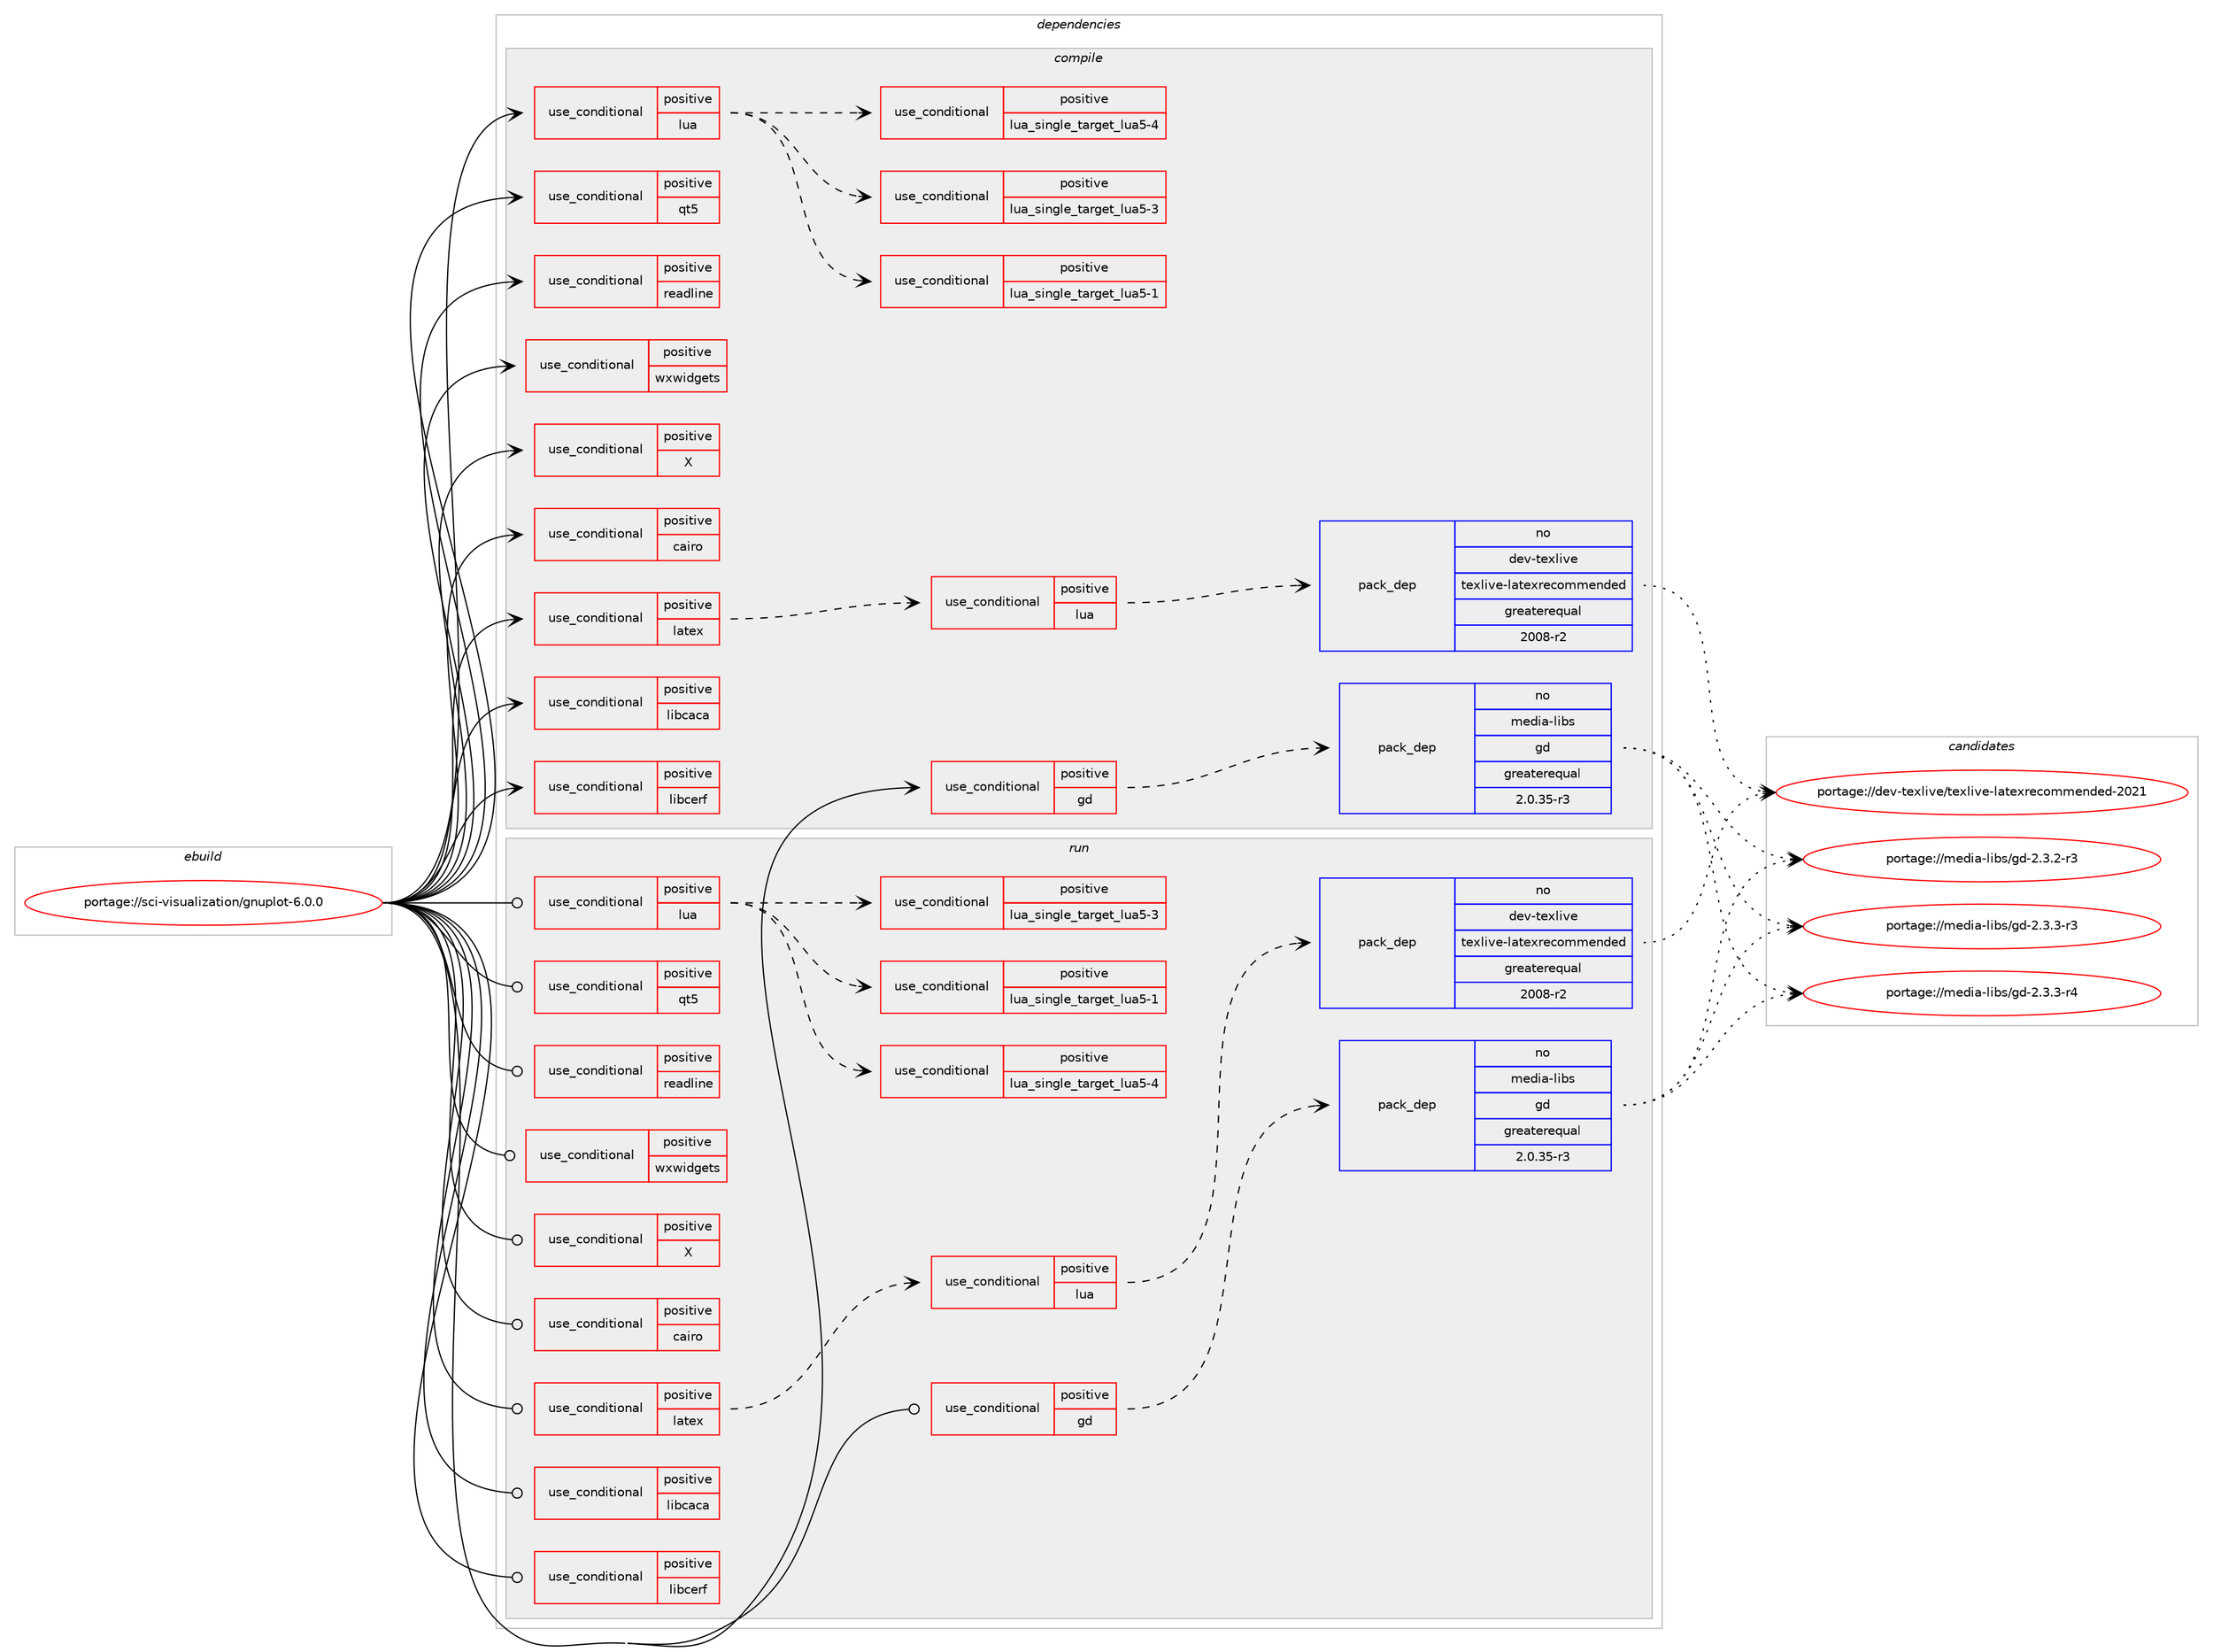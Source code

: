 digraph prolog {

# *************
# Graph options
# *************

newrank=true;
concentrate=true;
compound=true;
graph [rankdir=LR,fontname=Helvetica,fontsize=10,ranksep=1.5];#, ranksep=2.5, nodesep=0.2];
edge  [arrowhead=vee];
node  [fontname=Helvetica,fontsize=10];

# **********
# The ebuild
# **********

subgraph cluster_leftcol {
color=gray;
rank=same;
label=<<i>ebuild</i>>;
id [label="portage://sci-visualization/gnuplot-6.0.0", color=red, width=4, href="../sci-visualization/gnuplot-6.0.0.svg"];
}

# ****************
# The dependencies
# ****************

subgraph cluster_midcol {
color=gray;
label=<<i>dependencies</i>>;
subgraph cluster_compile {
fillcolor="#eeeeee";
style=filled;
label=<<i>compile</i>>;
subgraph cond11826 {
dependency17201 [label=<<TABLE BORDER="0" CELLBORDER="1" CELLSPACING="0" CELLPADDING="4"><TR><TD ROWSPAN="3" CELLPADDING="10">use_conditional</TD></TR><TR><TD>positive</TD></TR><TR><TD>X</TD></TR></TABLE>>, shape=none, color=red];
# *** BEGIN UNKNOWN DEPENDENCY TYPE (TODO) ***
# dependency17201 -> package_dependency(portage://sci-visualization/gnuplot-6.0.0,install,no,x11-libs,libXaw,none,[,,],[],[])
# *** END UNKNOWN DEPENDENCY TYPE (TODO) ***

}
id:e -> dependency17201:w [weight=20,style="solid",arrowhead="vee"];
subgraph cond11827 {
dependency17202 [label=<<TABLE BORDER="0" CELLBORDER="1" CELLSPACING="0" CELLPADDING="4"><TR><TD ROWSPAN="3" CELLPADDING="10">use_conditional</TD></TR><TR><TD>positive</TD></TR><TR><TD>cairo</TD></TR></TABLE>>, shape=none, color=red];
# *** BEGIN UNKNOWN DEPENDENCY TYPE (TODO) ***
# dependency17202 -> package_dependency(portage://sci-visualization/gnuplot-6.0.0,install,no,x11-libs,cairo,none,[,,],[],[])
# *** END UNKNOWN DEPENDENCY TYPE (TODO) ***

# *** BEGIN UNKNOWN DEPENDENCY TYPE (TODO) ***
# dependency17202 -> package_dependency(portage://sci-visualization/gnuplot-6.0.0,install,no,x11-libs,pango,none,[,,],[],[])
# *** END UNKNOWN DEPENDENCY TYPE (TODO) ***

}
id:e -> dependency17202:w [weight=20,style="solid",arrowhead="vee"];
subgraph cond11828 {
dependency17203 [label=<<TABLE BORDER="0" CELLBORDER="1" CELLSPACING="0" CELLPADDING="4"><TR><TD ROWSPAN="3" CELLPADDING="10">use_conditional</TD></TR><TR><TD>positive</TD></TR><TR><TD>gd</TD></TR></TABLE>>, shape=none, color=red];
subgraph pack5198 {
dependency17204 [label=<<TABLE BORDER="0" CELLBORDER="1" CELLSPACING="0" CELLPADDING="4" WIDTH="220"><TR><TD ROWSPAN="6" CELLPADDING="30">pack_dep</TD></TR><TR><TD WIDTH="110">no</TD></TR><TR><TD>media-libs</TD></TR><TR><TD>gd</TD></TR><TR><TD>greaterequal</TD></TR><TR><TD>2.0.35-r3</TD></TR></TABLE>>, shape=none, color=blue];
}
dependency17203:e -> dependency17204:w [weight=20,style="dashed",arrowhead="vee"];
}
id:e -> dependency17203:w [weight=20,style="solid",arrowhead="vee"];
subgraph cond11829 {
dependency17205 [label=<<TABLE BORDER="0" CELLBORDER="1" CELLSPACING="0" CELLPADDING="4"><TR><TD ROWSPAN="3" CELLPADDING="10">use_conditional</TD></TR><TR><TD>positive</TD></TR><TR><TD>latex</TD></TR></TABLE>>, shape=none, color=red];
# *** BEGIN UNKNOWN DEPENDENCY TYPE (TODO) ***
# dependency17205 -> package_dependency(portage://sci-visualization/gnuplot-6.0.0,install,no,virtual,latex-base,none,[,,],[],[])
# *** END UNKNOWN DEPENDENCY TYPE (TODO) ***

subgraph cond11830 {
dependency17206 [label=<<TABLE BORDER="0" CELLBORDER="1" CELLSPACING="0" CELLPADDING="4"><TR><TD ROWSPAN="3" CELLPADDING="10">use_conditional</TD></TR><TR><TD>positive</TD></TR><TR><TD>lua</TD></TR></TABLE>>, shape=none, color=red];
# *** BEGIN UNKNOWN DEPENDENCY TYPE (TODO) ***
# dependency17206 -> package_dependency(portage://sci-visualization/gnuplot-6.0.0,install,no,dev-tex,pgf,none,[,,],[],[])
# *** END UNKNOWN DEPENDENCY TYPE (TODO) ***

subgraph pack5199 {
dependency17207 [label=<<TABLE BORDER="0" CELLBORDER="1" CELLSPACING="0" CELLPADDING="4" WIDTH="220"><TR><TD ROWSPAN="6" CELLPADDING="30">pack_dep</TD></TR><TR><TD WIDTH="110">no</TD></TR><TR><TD>dev-texlive</TD></TR><TR><TD>texlive-latexrecommended</TD></TR><TR><TD>greaterequal</TD></TR><TR><TD>2008-r2</TD></TR></TABLE>>, shape=none, color=blue];
}
dependency17206:e -> dependency17207:w [weight=20,style="dashed",arrowhead="vee"];
}
dependency17205:e -> dependency17206:w [weight=20,style="dashed",arrowhead="vee"];
}
id:e -> dependency17205:w [weight=20,style="solid",arrowhead="vee"];
subgraph cond11831 {
dependency17208 [label=<<TABLE BORDER="0" CELLBORDER="1" CELLSPACING="0" CELLPADDING="4"><TR><TD ROWSPAN="3" CELLPADDING="10">use_conditional</TD></TR><TR><TD>positive</TD></TR><TR><TD>libcaca</TD></TR></TABLE>>, shape=none, color=red];
# *** BEGIN UNKNOWN DEPENDENCY TYPE (TODO) ***
# dependency17208 -> package_dependency(portage://sci-visualization/gnuplot-6.0.0,install,no,media-libs,libcaca,none,[,,],[],[])
# *** END UNKNOWN DEPENDENCY TYPE (TODO) ***

}
id:e -> dependency17208:w [weight=20,style="solid",arrowhead="vee"];
subgraph cond11832 {
dependency17209 [label=<<TABLE BORDER="0" CELLBORDER="1" CELLSPACING="0" CELLPADDING="4"><TR><TD ROWSPAN="3" CELLPADDING="10">use_conditional</TD></TR><TR><TD>positive</TD></TR><TR><TD>libcerf</TD></TR></TABLE>>, shape=none, color=red];
# *** BEGIN UNKNOWN DEPENDENCY TYPE (TODO) ***
# dependency17209 -> package_dependency(portage://sci-visualization/gnuplot-6.0.0,install,no,sci-libs,libcerf,none,[,,],[],[])
# *** END UNKNOWN DEPENDENCY TYPE (TODO) ***

}
id:e -> dependency17209:w [weight=20,style="solid",arrowhead="vee"];
subgraph cond11833 {
dependency17210 [label=<<TABLE BORDER="0" CELLBORDER="1" CELLSPACING="0" CELLPADDING="4"><TR><TD ROWSPAN="3" CELLPADDING="10">use_conditional</TD></TR><TR><TD>positive</TD></TR><TR><TD>lua</TD></TR></TABLE>>, shape=none, color=red];
subgraph cond11834 {
dependency17211 [label=<<TABLE BORDER="0" CELLBORDER="1" CELLSPACING="0" CELLPADDING="4"><TR><TD ROWSPAN="3" CELLPADDING="10">use_conditional</TD></TR><TR><TD>positive</TD></TR><TR><TD>lua_single_target_lua5-1</TD></TR></TABLE>>, shape=none, color=red];
# *** BEGIN UNKNOWN DEPENDENCY TYPE (TODO) ***
# dependency17211 -> package_dependency(portage://sci-visualization/gnuplot-6.0.0,install,no,dev-lang,lua,none,[,,],[slot(5.1)],[])
# *** END UNKNOWN DEPENDENCY TYPE (TODO) ***

}
dependency17210:e -> dependency17211:w [weight=20,style="dashed",arrowhead="vee"];
subgraph cond11835 {
dependency17212 [label=<<TABLE BORDER="0" CELLBORDER="1" CELLSPACING="0" CELLPADDING="4"><TR><TD ROWSPAN="3" CELLPADDING="10">use_conditional</TD></TR><TR><TD>positive</TD></TR><TR><TD>lua_single_target_lua5-3</TD></TR></TABLE>>, shape=none, color=red];
# *** BEGIN UNKNOWN DEPENDENCY TYPE (TODO) ***
# dependency17212 -> package_dependency(portage://sci-visualization/gnuplot-6.0.0,install,no,dev-lang,lua,none,[,,],[slot(5.3)],[])
# *** END UNKNOWN DEPENDENCY TYPE (TODO) ***

}
dependency17210:e -> dependency17212:w [weight=20,style="dashed",arrowhead="vee"];
subgraph cond11836 {
dependency17213 [label=<<TABLE BORDER="0" CELLBORDER="1" CELLSPACING="0" CELLPADDING="4"><TR><TD ROWSPAN="3" CELLPADDING="10">use_conditional</TD></TR><TR><TD>positive</TD></TR><TR><TD>lua_single_target_lua5-4</TD></TR></TABLE>>, shape=none, color=red];
# *** BEGIN UNKNOWN DEPENDENCY TYPE (TODO) ***
# dependency17213 -> package_dependency(portage://sci-visualization/gnuplot-6.0.0,install,no,dev-lang,lua,none,[,,],[slot(5.4)],[])
# *** END UNKNOWN DEPENDENCY TYPE (TODO) ***

}
dependency17210:e -> dependency17213:w [weight=20,style="dashed",arrowhead="vee"];
}
id:e -> dependency17210:w [weight=20,style="solid",arrowhead="vee"];
subgraph cond11837 {
dependency17214 [label=<<TABLE BORDER="0" CELLBORDER="1" CELLSPACING="0" CELLPADDING="4"><TR><TD ROWSPAN="3" CELLPADDING="10">use_conditional</TD></TR><TR><TD>positive</TD></TR><TR><TD>qt5</TD></TR></TABLE>>, shape=none, color=red];
# *** BEGIN UNKNOWN DEPENDENCY TYPE (TODO) ***
# dependency17214 -> package_dependency(portage://sci-visualization/gnuplot-6.0.0,install,no,dev-qt,qtcore,none,[,,],[slot(5),equal],[])
# *** END UNKNOWN DEPENDENCY TYPE (TODO) ***

# *** BEGIN UNKNOWN DEPENDENCY TYPE (TODO) ***
# dependency17214 -> package_dependency(portage://sci-visualization/gnuplot-6.0.0,install,no,dev-qt,qtgui,none,[,,],[slot(5),equal],[])
# *** END UNKNOWN DEPENDENCY TYPE (TODO) ***

# *** BEGIN UNKNOWN DEPENDENCY TYPE (TODO) ***
# dependency17214 -> package_dependency(portage://sci-visualization/gnuplot-6.0.0,install,no,dev-qt,qtnetwork,none,[,,],[slot(5),equal],[])
# *** END UNKNOWN DEPENDENCY TYPE (TODO) ***

# *** BEGIN UNKNOWN DEPENDENCY TYPE (TODO) ***
# dependency17214 -> package_dependency(portage://sci-visualization/gnuplot-6.0.0,install,no,dev-qt,qtprintsupport,none,[,,],[slot(5),equal],[])
# *** END UNKNOWN DEPENDENCY TYPE (TODO) ***

# *** BEGIN UNKNOWN DEPENDENCY TYPE (TODO) ***
# dependency17214 -> package_dependency(portage://sci-visualization/gnuplot-6.0.0,install,no,dev-qt,qtsvg,none,[,,],[slot(5),equal],[])
# *** END UNKNOWN DEPENDENCY TYPE (TODO) ***

# *** BEGIN UNKNOWN DEPENDENCY TYPE (TODO) ***
# dependency17214 -> package_dependency(portage://sci-visualization/gnuplot-6.0.0,install,no,dev-qt,qtwidgets,none,[,,],[slot(5),equal],[])
# *** END UNKNOWN DEPENDENCY TYPE (TODO) ***

}
id:e -> dependency17214:w [weight=20,style="solid",arrowhead="vee"];
subgraph cond11838 {
dependency17215 [label=<<TABLE BORDER="0" CELLBORDER="1" CELLSPACING="0" CELLPADDING="4"><TR><TD ROWSPAN="3" CELLPADDING="10">use_conditional</TD></TR><TR><TD>positive</TD></TR><TR><TD>readline</TD></TR></TABLE>>, shape=none, color=red];
# *** BEGIN UNKNOWN DEPENDENCY TYPE (TODO) ***
# dependency17215 -> package_dependency(portage://sci-visualization/gnuplot-6.0.0,install,no,sys-libs,readline,none,[,,],[slot(0),equal],[])
# *** END UNKNOWN DEPENDENCY TYPE (TODO) ***

}
id:e -> dependency17215:w [weight=20,style="solid",arrowhead="vee"];
subgraph cond11839 {
dependency17216 [label=<<TABLE BORDER="0" CELLBORDER="1" CELLSPACING="0" CELLPADDING="4"><TR><TD ROWSPAN="3" CELLPADDING="10">use_conditional</TD></TR><TR><TD>positive</TD></TR><TR><TD>wxwidgets</TD></TR></TABLE>>, shape=none, color=red];
# *** BEGIN UNKNOWN DEPENDENCY TYPE (TODO) ***
# dependency17216 -> package_dependency(portage://sci-visualization/gnuplot-6.0.0,install,no,x11-libs,wxGTK,none,[,,],[slot(3.2-gtk3)],[use(enable(X),none)])
# *** END UNKNOWN DEPENDENCY TYPE (TODO) ***

# *** BEGIN UNKNOWN DEPENDENCY TYPE (TODO) ***
# dependency17216 -> package_dependency(portage://sci-visualization/gnuplot-6.0.0,install,no,x11-libs,cairo,none,[,,],[],[])
# *** END UNKNOWN DEPENDENCY TYPE (TODO) ***

# *** BEGIN UNKNOWN DEPENDENCY TYPE (TODO) ***
# dependency17216 -> package_dependency(portage://sci-visualization/gnuplot-6.0.0,install,no,x11-libs,pango,none,[,,],[],[])
# *** END UNKNOWN DEPENDENCY TYPE (TODO) ***

# *** BEGIN UNKNOWN DEPENDENCY TYPE (TODO) ***
# dependency17216 -> package_dependency(portage://sci-visualization/gnuplot-6.0.0,install,no,x11-libs,gtk+,none,[,,],[slot(3)],[])
# *** END UNKNOWN DEPENDENCY TYPE (TODO) ***

}
id:e -> dependency17216:w [weight=20,style="solid",arrowhead="vee"];
}
subgraph cluster_compileandrun {
fillcolor="#eeeeee";
style=filled;
label=<<i>compile and run</i>>;
}
subgraph cluster_run {
fillcolor="#eeeeee";
style=filled;
label=<<i>run</i>>;
subgraph cond11840 {
dependency17217 [label=<<TABLE BORDER="0" CELLBORDER="1" CELLSPACING="0" CELLPADDING="4"><TR><TD ROWSPAN="3" CELLPADDING="10">use_conditional</TD></TR><TR><TD>positive</TD></TR><TR><TD>X</TD></TR></TABLE>>, shape=none, color=red];
# *** BEGIN UNKNOWN DEPENDENCY TYPE (TODO) ***
# dependency17217 -> package_dependency(portage://sci-visualization/gnuplot-6.0.0,run,no,x11-libs,libXaw,none,[,,],[],[])
# *** END UNKNOWN DEPENDENCY TYPE (TODO) ***

}
id:e -> dependency17217:w [weight=20,style="solid",arrowhead="odot"];
subgraph cond11841 {
dependency17218 [label=<<TABLE BORDER="0" CELLBORDER="1" CELLSPACING="0" CELLPADDING="4"><TR><TD ROWSPAN="3" CELLPADDING="10">use_conditional</TD></TR><TR><TD>positive</TD></TR><TR><TD>cairo</TD></TR></TABLE>>, shape=none, color=red];
# *** BEGIN UNKNOWN DEPENDENCY TYPE (TODO) ***
# dependency17218 -> package_dependency(portage://sci-visualization/gnuplot-6.0.0,run,no,x11-libs,cairo,none,[,,],[],[])
# *** END UNKNOWN DEPENDENCY TYPE (TODO) ***

# *** BEGIN UNKNOWN DEPENDENCY TYPE (TODO) ***
# dependency17218 -> package_dependency(portage://sci-visualization/gnuplot-6.0.0,run,no,x11-libs,pango,none,[,,],[],[])
# *** END UNKNOWN DEPENDENCY TYPE (TODO) ***

}
id:e -> dependency17218:w [weight=20,style="solid",arrowhead="odot"];
subgraph cond11842 {
dependency17219 [label=<<TABLE BORDER="0" CELLBORDER="1" CELLSPACING="0" CELLPADDING="4"><TR><TD ROWSPAN="3" CELLPADDING="10">use_conditional</TD></TR><TR><TD>positive</TD></TR><TR><TD>gd</TD></TR></TABLE>>, shape=none, color=red];
subgraph pack5200 {
dependency17220 [label=<<TABLE BORDER="0" CELLBORDER="1" CELLSPACING="0" CELLPADDING="4" WIDTH="220"><TR><TD ROWSPAN="6" CELLPADDING="30">pack_dep</TD></TR><TR><TD WIDTH="110">no</TD></TR><TR><TD>media-libs</TD></TR><TR><TD>gd</TD></TR><TR><TD>greaterequal</TD></TR><TR><TD>2.0.35-r3</TD></TR></TABLE>>, shape=none, color=blue];
}
dependency17219:e -> dependency17220:w [weight=20,style="dashed",arrowhead="vee"];
}
id:e -> dependency17219:w [weight=20,style="solid",arrowhead="odot"];
subgraph cond11843 {
dependency17221 [label=<<TABLE BORDER="0" CELLBORDER="1" CELLSPACING="0" CELLPADDING="4"><TR><TD ROWSPAN="3" CELLPADDING="10">use_conditional</TD></TR><TR><TD>positive</TD></TR><TR><TD>latex</TD></TR></TABLE>>, shape=none, color=red];
# *** BEGIN UNKNOWN DEPENDENCY TYPE (TODO) ***
# dependency17221 -> package_dependency(portage://sci-visualization/gnuplot-6.0.0,run,no,virtual,latex-base,none,[,,],[],[])
# *** END UNKNOWN DEPENDENCY TYPE (TODO) ***

subgraph cond11844 {
dependency17222 [label=<<TABLE BORDER="0" CELLBORDER="1" CELLSPACING="0" CELLPADDING="4"><TR><TD ROWSPAN="3" CELLPADDING="10">use_conditional</TD></TR><TR><TD>positive</TD></TR><TR><TD>lua</TD></TR></TABLE>>, shape=none, color=red];
# *** BEGIN UNKNOWN DEPENDENCY TYPE (TODO) ***
# dependency17222 -> package_dependency(portage://sci-visualization/gnuplot-6.0.0,run,no,dev-tex,pgf,none,[,,],[],[])
# *** END UNKNOWN DEPENDENCY TYPE (TODO) ***

subgraph pack5201 {
dependency17223 [label=<<TABLE BORDER="0" CELLBORDER="1" CELLSPACING="0" CELLPADDING="4" WIDTH="220"><TR><TD ROWSPAN="6" CELLPADDING="30">pack_dep</TD></TR><TR><TD WIDTH="110">no</TD></TR><TR><TD>dev-texlive</TD></TR><TR><TD>texlive-latexrecommended</TD></TR><TR><TD>greaterequal</TD></TR><TR><TD>2008-r2</TD></TR></TABLE>>, shape=none, color=blue];
}
dependency17222:e -> dependency17223:w [weight=20,style="dashed",arrowhead="vee"];
}
dependency17221:e -> dependency17222:w [weight=20,style="dashed",arrowhead="vee"];
}
id:e -> dependency17221:w [weight=20,style="solid",arrowhead="odot"];
subgraph cond11845 {
dependency17224 [label=<<TABLE BORDER="0" CELLBORDER="1" CELLSPACING="0" CELLPADDING="4"><TR><TD ROWSPAN="3" CELLPADDING="10">use_conditional</TD></TR><TR><TD>positive</TD></TR><TR><TD>libcaca</TD></TR></TABLE>>, shape=none, color=red];
# *** BEGIN UNKNOWN DEPENDENCY TYPE (TODO) ***
# dependency17224 -> package_dependency(portage://sci-visualization/gnuplot-6.0.0,run,no,media-libs,libcaca,none,[,,],[],[])
# *** END UNKNOWN DEPENDENCY TYPE (TODO) ***

}
id:e -> dependency17224:w [weight=20,style="solid",arrowhead="odot"];
subgraph cond11846 {
dependency17225 [label=<<TABLE BORDER="0" CELLBORDER="1" CELLSPACING="0" CELLPADDING="4"><TR><TD ROWSPAN="3" CELLPADDING="10">use_conditional</TD></TR><TR><TD>positive</TD></TR><TR><TD>libcerf</TD></TR></TABLE>>, shape=none, color=red];
# *** BEGIN UNKNOWN DEPENDENCY TYPE (TODO) ***
# dependency17225 -> package_dependency(portage://sci-visualization/gnuplot-6.0.0,run,no,sci-libs,libcerf,none,[,,],[],[])
# *** END UNKNOWN DEPENDENCY TYPE (TODO) ***

}
id:e -> dependency17225:w [weight=20,style="solid",arrowhead="odot"];
subgraph cond11847 {
dependency17226 [label=<<TABLE BORDER="0" CELLBORDER="1" CELLSPACING="0" CELLPADDING="4"><TR><TD ROWSPAN="3" CELLPADDING="10">use_conditional</TD></TR><TR><TD>positive</TD></TR><TR><TD>lua</TD></TR></TABLE>>, shape=none, color=red];
subgraph cond11848 {
dependency17227 [label=<<TABLE BORDER="0" CELLBORDER="1" CELLSPACING="0" CELLPADDING="4"><TR><TD ROWSPAN="3" CELLPADDING="10">use_conditional</TD></TR><TR><TD>positive</TD></TR><TR><TD>lua_single_target_lua5-1</TD></TR></TABLE>>, shape=none, color=red];
# *** BEGIN UNKNOWN DEPENDENCY TYPE (TODO) ***
# dependency17227 -> package_dependency(portage://sci-visualization/gnuplot-6.0.0,run,no,dev-lang,lua,none,[,,],[slot(5.1)],[])
# *** END UNKNOWN DEPENDENCY TYPE (TODO) ***

}
dependency17226:e -> dependency17227:w [weight=20,style="dashed",arrowhead="vee"];
subgraph cond11849 {
dependency17228 [label=<<TABLE BORDER="0" CELLBORDER="1" CELLSPACING="0" CELLPADDING="4"><TR><TD ROWSPAN="3" CELLPADDING="10">use_conditional</TD></TR><TR><TD>positive</TD></TR><TR><TD>lua_single_target_lua5-3</TD></TR></TABLE>>, shape=none, color=red];
# *** BEGIN UNKNOWN DEPENDENCY TYPE (TODO) ***
# dependency17228 -> package_dependency(portage://sci-visualization/gnuplot-6.0.0,run,no,dev-lang,lua,none,[,,],[slot(5.3)],[])
# *** END UNKNOWN DEPENDENCY TYPE (TODO) ***

}
dependency17226:e -> dependency17228:w [weight=20,style="dashed",arrowhead="vee"];
subgraph cond11850 {
dependency17229 [label=<<TABLE BORDER="0" CELLBORDER="1" CELLSPACING="0" CELLPADDING="4"><TR><TD ROWSPAN="3" CELLPADDING="10">use_conditional</TD></TR><TR><TD>positive</TD></TR><TR><TD>lua_single_target_lua5-4</TD></TR></TABLE>>, shape=none, color=red];
# *** BEGIN UNKNOWN DEPENDENCY TYPE (TODO) ***
# dependency17229 -> package_dependency(portage://sci-visualization/gnuplot-6.0.0,run,no,dev-lang,lua,none,[,,],[slot(5.4)],[])
# *** END UNKNOWN DEPENDENCY TYPE (TODO) ***

}
dependency17226:e -> dependency17229:w [weight=20,style="dashed",arrowhead="vee"];
}
id:e -> dependency17226:w [weight=20,style="solid",arrowhead="odot"];
subgraph cond11851 {
dependency17230 [label=<<TABLE BORDER="0" CELLBORDER="1" CELLSPACING="0" CELLPADDING="4"><TR><TD ROWSPAN="3" CELLPADDING="10">use_conditional</TD></TR><TR><TD>positive</TD></TR><TR><TD>qt5</TD></TR></TABLE>>, shape=none, color=red];
# *** BEGIN UNKNOWN DEPENDENCY TYPE (TODO) ***
# dependency17230 -> package_dependency(portage://sci-visualization/gnuplot-6.0.0,run,no,dev-qt,qtcore,none,[,,],[slot(5),equal],[])
# *** END UNKNOWN DEPENDENCY TYPE (TODO) ***

# *** BEGIN UNKNOWN DEPENDENCY TYPE (TODO) ***
# dependency17230 -> package_dependency(portage://sci-visualization/gnuplot-6.0.0,run,no,dev-qt,qtgui,none,[,,],[slot(5),equal],[])
# *** END UNKNOWN DEPENDENCY TYPE (TODO) ***

# *** BEGIN UNKNOWN DEPENDENCY TYPE (TODO) ***
# dependency17230 -> package_dependency(portage://sci-visualization/gnuplot-6.0.0,run,no,dev-qt,qtnetwork,none,[,,],[slot(5),equal],[])
# *** END UNKNOWN DEPENDENCY TYPE (TODO) ***

# *** BEGIN UNKNOWN DEPENDENCY TYPE (TODO) ***
# dependency17230 -> package_dependency(portage://sci-visualization/gnuplot-6.0.0,run,no,dev-qt,qtprintsupport,none,[,,],[slot(5),equal],[])
# *** END UNKNOWN DEPENDENCY TYPE (TODO) ***

# *** BEGIN UNKNOWN DEPENDENCY TYPE (TODO) ***
# dependency17230 -> package_dependency(portage://sci-visualization/gnuplot-6.0.0,run,no,dev-qt,qtsvg,none,[,,],[slot(5),equal],[])
# *** END UNKNOWN DEPENDENCY TYPE (TODO) ***

# *** BEGIN UNKNOWN DEPENDENCY TYPE (TODO) ***
# dependency17230 -> package_dependency(portage://sci-visualization/gnuplot-6.0.0,run,no,dev-qt,qtwidgets,none,[,,],[slot(5),equal],[])
# *** END UNKNOWN DEPENDENCY TYPE (TODO) ***

}
id:e -> dependency17230:w [weight=20,style="solid",arrowhead="odot"];
subgraph cond11852 {
dependency17231 [label=<<TABLE BORDER="0" CELLBORDER="1" CELLSPACING="0" CELLPADDING="4"><TR><TD ROWSPAN="3" CELLPADDING="10">use_conditional</TD></TR><TR><TD>positive</TD></TR><TR><TD>readline</TD></TR></TABLE>>, shape=none, color=red];
# *** BEGIN UNKNOWN DEPENDENCY TYPE (TODO) ***
# dependency17231 -> package_dependency(portage://sci-visualization/gnuplot-6.0.0,run,no,sys-libs,readline,none,[,,],[slot(0),equal],[])
# *** END UNKNOWN DEPENDENCY TYPE (TODO) ***

}
id:e -> dependency17231:w [weight=20,style="solid",arrowhead="odot"];
subgraph cond11853 {
dependency17232 [label=<<TABLE BORDER="0" CELLBORDER="1" CELLSPACING="0" CELLPADDING="4"><TR><TD ROWSPAN="3" CELLPADDING="10">use_conditional</TD></TR><TR><TD>positive</TD></TR><TR><TD>wxwidgets</TD></TR></TABLE>>, shape=none, color=red];
# *** BEGIN UNKNOWN DEPENDENCY TYPE (TODO) ***
# dependency17232 -> package_dependency(portage://sci-visualization/gnuplot-6.0.0,run,no,x11-libs,wxGTK,none,[,,],[slot(3.2-gtk3)],[use(enable(X),none)])
# *** END UNKNOWN DEPENDENCY TYPE (TODO) ***

# *** BEGIN UNKNOWN DEPENDENCY TYPE (TODO) ***
# dependency17232 -> package_dependency(portage://sci-visualization/gnuplot-6.0.0,run,no,x11-libs,cairo,none,[,,],[],[])
# *** END UNKNOWN DEPENDENCY TYPE (TODO) ***

# *** BEGIN UNKNOWN DEPENDENCY TYPE (TODO) ***
# dependency17232 -> package_dependency(portage://sci-visualization/gnuplot-6.0.0,run,no,x11-libs,pango,none,[,,],[],[])
# *** END UNKNOWN DEPENDENCY TYPE (TODO) ***

# *** BEGIN UNKNOWN DEPENDENCY TYPE (TODO) ***
# dependency17232 -> package_dependency(portage://sci-visualization/gnuplot-6.0.0,run,no,x11-libs,gtk+,none,[,,],[slot(3)],[])
# *** END UNKNOWN DEPENDENCY TYPE (TODO) ***

}
id:e -> dependency17232:w [weight=20,style="solid",arrowhead="odot"];
}
}

# **************
# The candidates
# **************

subgraph cluster_choices {
rank=same;
color=gray;
label=<<i>candidates</i>>;

subgraph choice5198 {
color=black;
nodesep=1;
choice109101100105974510810598115471031004550465146504511451 [label="portage://media-libs/gd-2.3.2-r3", color=red, width=4,href="../media-libs/gd-2.3.2-r3.svg"];
choice109101100105974510810598115471031004550465146514511451 [label="portage://media-libs/gd-2.3.3-r3", color=red, width=4,href="../media-libs/gd-2.3.3-r3.svg"];
choice109101100105974510810598115471031004550465146514511452 [label="portage://media-libs/gd-2.3.3-r4", color=red, width=4,href="../media-libs/gd-2.3.3-r4.svg"];
dependency17204:e -> choice109101100105974510810598115471031004550465146504511451:w [style=dotted,weight="100"];
dependency17204:e -> choice109101100105974510810598115471031004550465146514511451:w [style=dotted,weight="100"];
dependency17204:e -> choice109101100105974510810598115471031004550465146514511452:w [style=dotted,weight="100"];
}
subgraph choice5199 {
color=black;
nodesep=1;
choice10010111845116101120108105118101471161011201081051181014510897116101120114101991111091091011101001011004550485049 [label="portage://dev-texlive/texlive-latexrecommended-2021", color=red, width=4,href="../dev-texlive/texlive-latexrecommended-2021.svg"];
dependency17207:e -> choice10010111845116101120108105118101471161011201081051181014510897116101120114101991111091091011101001011004550485049:w [style=dotted,weight="100"];
}
subgraph choice5200 {
color=black;
nodesep=1;
choice109101100105974510810598115471031004550465146504511451 [label="portage://media-libs/gd-2.3.2-r3", color=red, width=4,href="../media-libs/gd-2.3.2-r3.svg"];
choice109101100105974510810598115471031004550465146514511451 [label="portage://media-libs/gd-2.3.3-r3", color=red, width=4,href="../media-libs/gd-2.3.3-r3.svg"];
choice109101100105974510810598115471031004550465146514511452 [label="portage://media-libs/gd-2.3.3-r4", color=red, width=4,href="../media-libs/gd-2.3.3-r4.svg"];
dependency17220:e -> choice109101100105974510810598115471031004550465146504511451:w [style=dotted,weight="100"];
dependency17220:e -> choice109101100105974510810598115471031004550465146514511451:w [style=dotted,weight="100"];
dependency17220:e -> choice109101100105974510810598115471031004550465146514511452:w [style=dotted,weight="100"];
}
subgraph choice5201 {
color=black;
nodesep=1;
choice10010111845116101120108105118101471161011201081051181014510897116101120114101991111091091011101001011004550485049 [label="portage://dev-texlive/texlive-latexrecommended-2021", color=red, width=4,href="../dev-texlive/texlive-latexrecommended-2021.svg"];
dependency17223:e -> choice10010111845116101120108105118101471161011201081051181014510897116101120114101991111091091011101001011004550485049:w [style=dotted,weight="100"];
}
}

}
